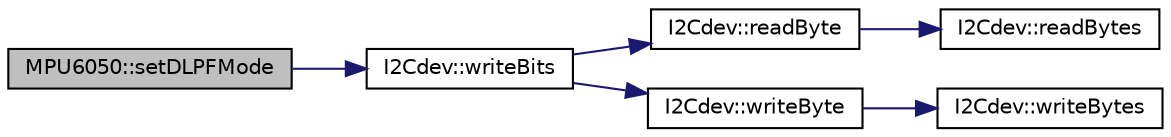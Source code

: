 digraph "MPU6050::setDLPFMode"
{
  edge [fontname="Helvetica",fontsize="10",labelfontname="Helvetica",labelfontsize="10"];
  node [fontname="Helvetica",fontsize="10",shape=record];
  rankdir="LR";
  Node935 [label="MPU6050::setDLPFMode",height=0.2,width=0.4,color="black", fillcolor="grey75", style="filled", fontcolor="black"];
  Node935 -> Node936 [color="midnightblue",fontsize="10",style="solid",fontname="Helvetica"];
  Node936 [label="I2Cdev::writeBits",height=0.2,width=0.4,color="black", fillcolor="white", style="filled",URL="$class_i2_cdev.html#a913371251b6a41520c080115650e1b59",tooltip="Write multiple bits in an 8-bit device register. "];
  Node936 -> Node937 [color="midnightblue",fontsize="10",style="solid",fontname="Helvetica"];
  Node937 [label="I2Cdev::readByte",height=0.2,width=0.4,color="black", fillcolor="white", style="filled",URL="$class_i2_cdev.html#aef1db446b45660c6631fc780278ac366",tooltip="Read single byte from an 8-bit device register. "];
  Node937 -> Node938 [color="midnightblue",fontsize="10",style="solid",fontname="Helvetica"];
  Node938 [label="I2Cdev::readBytes",height=0.2,width=0.4,color="black", fillcolor="white", style="filled",URL="$class_i2_cdev.html#ae1eed9468ce4653e080bfd8481d2ac88",tooltip="Read multiple bytes from an 8-bit device register. "];
  Node936 -> Node939 [color="midnightblue",fontsize="10",style="solid",fontname="Helvetica"];
  Node939 [label="I2Cdev::writeByte",height=0.2,width=0.4,color="black", fillcolor="white", style="filled",URL="$class_i2_cdev.html#aeb297637ef985cd562da465ba61b7042",tooltip="Write single byte to an 8-bit device register. "];
  Node939 -> Node940 [color="midnightblue",fontsize="10",style="solid",fontname="Helvetica"];
  Node940 [label="I2Cdev::writeBytes",height=0.2,width=0.4,color="black", fillcolor="white", style="filled",URL="$class_i2_cdev.html#aa4e39cac6c0eac5112f9132084bcc93e"];
}
